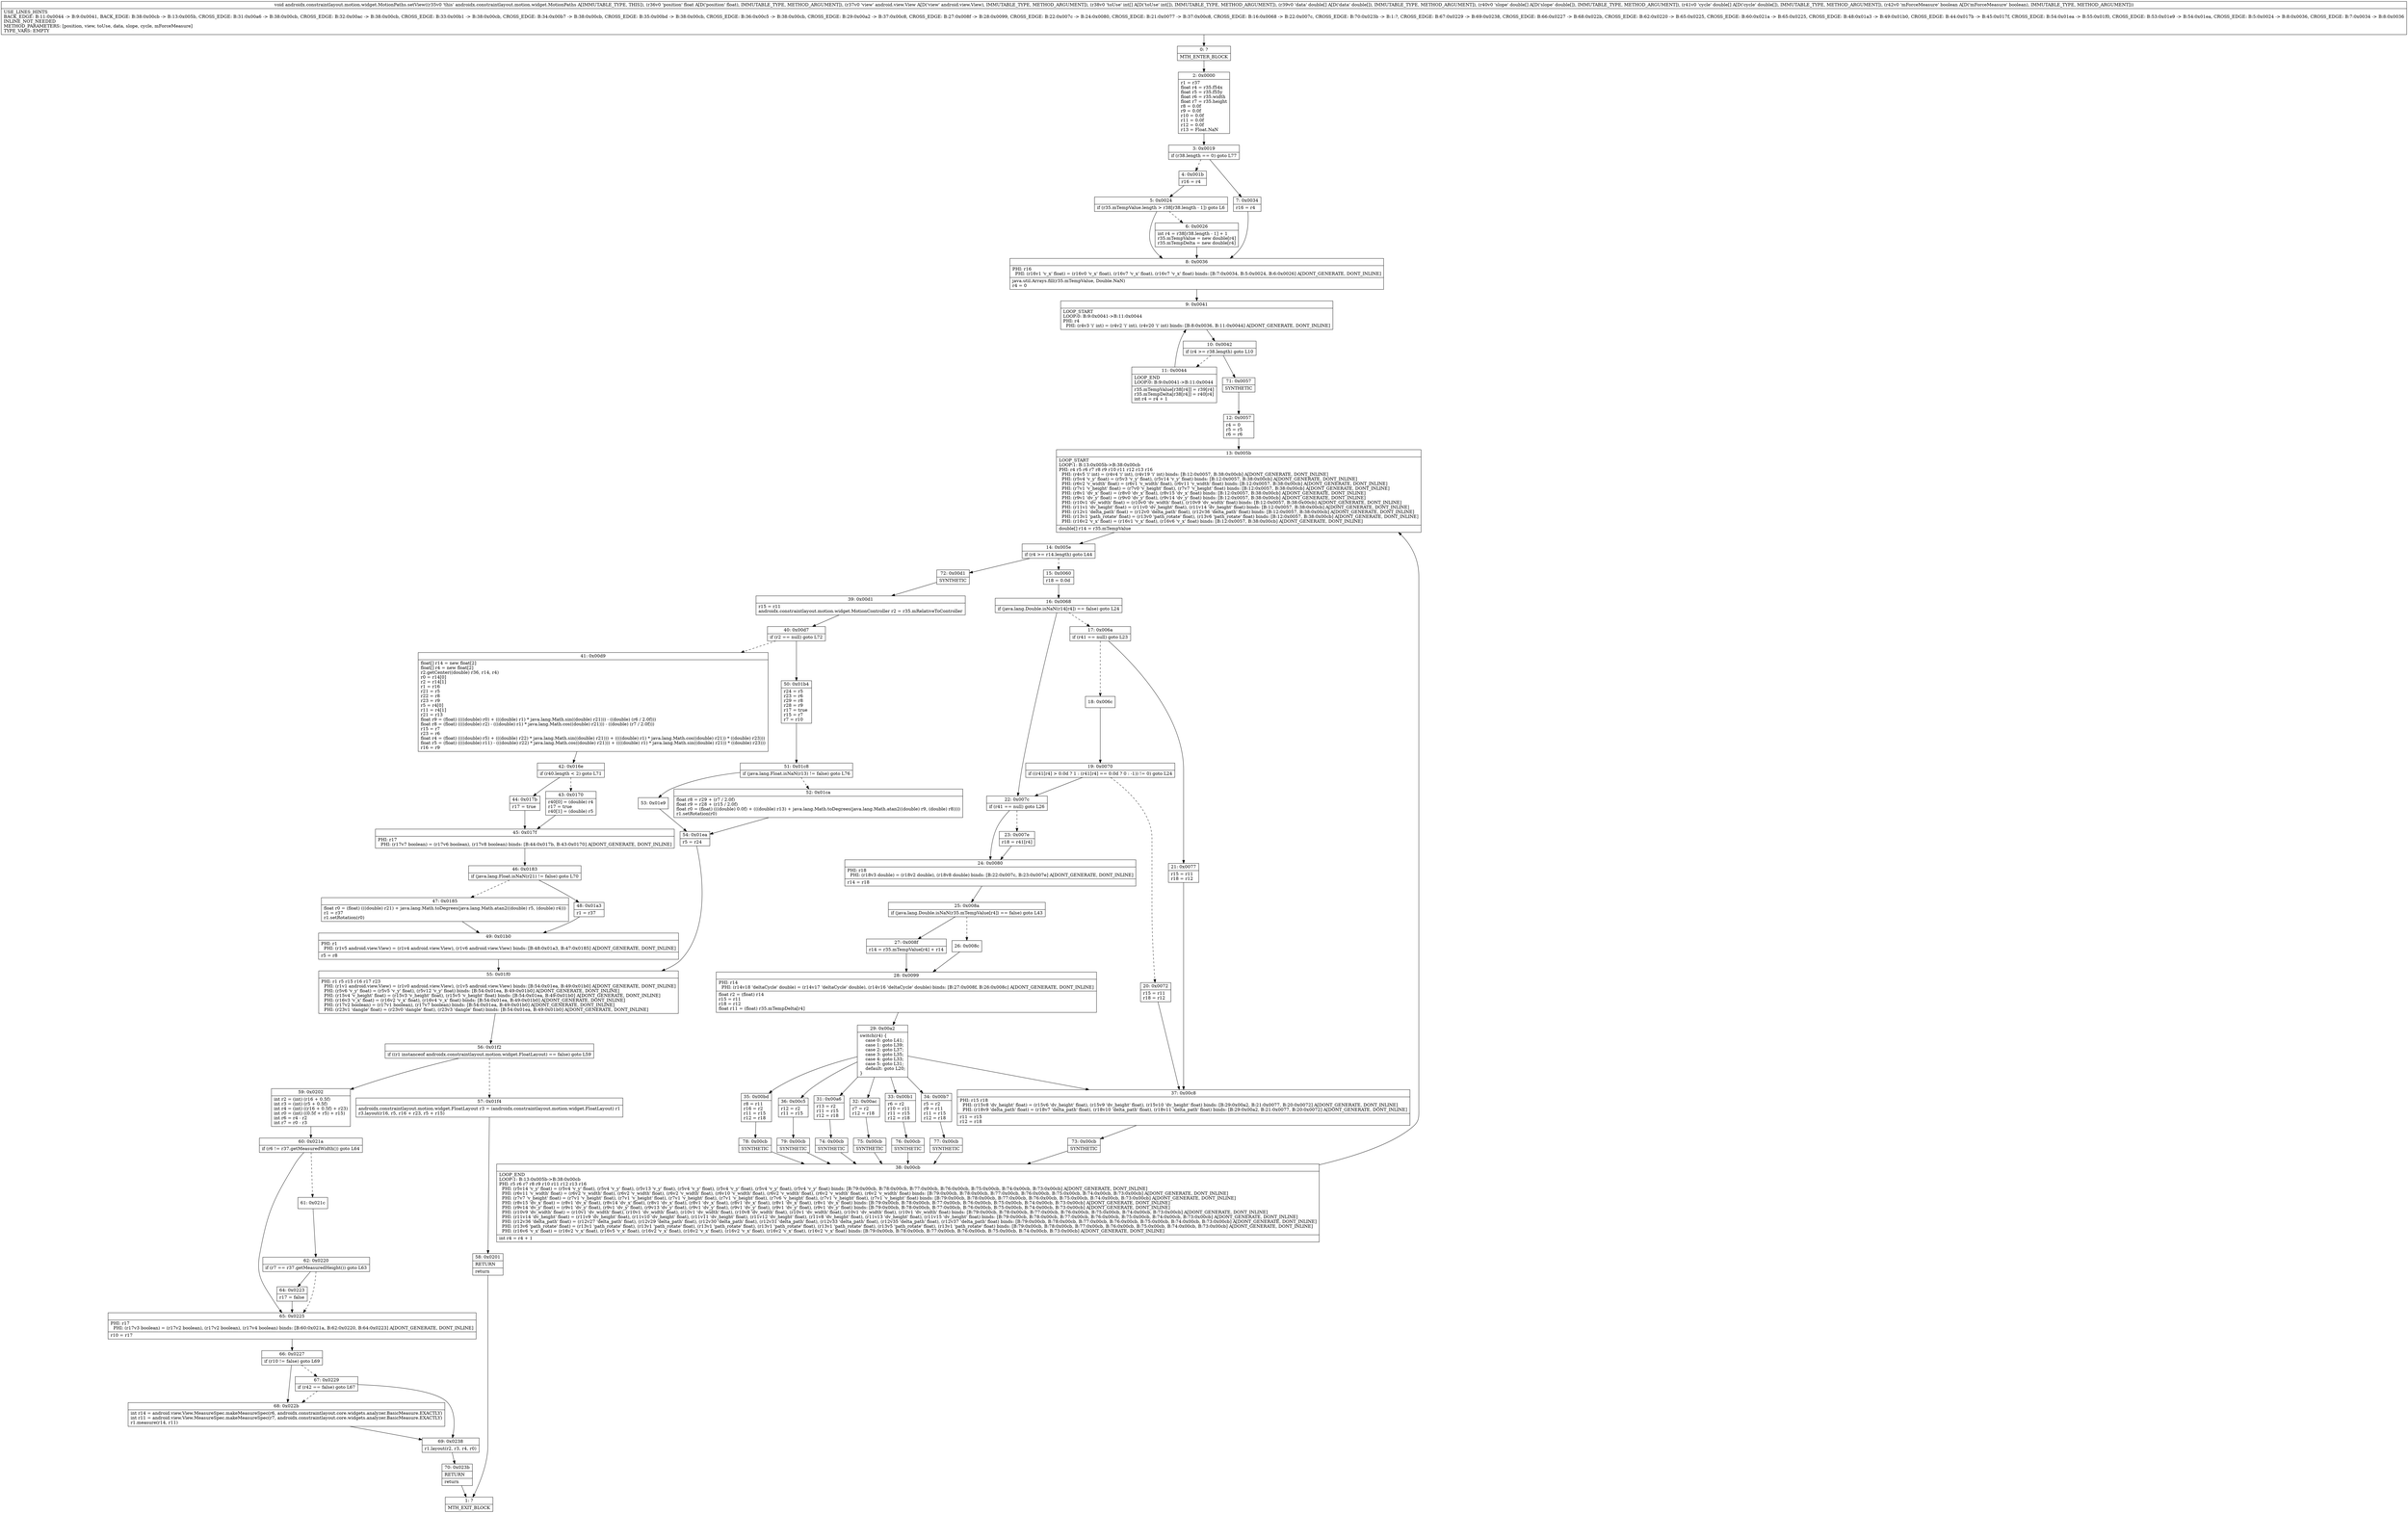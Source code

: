 digraph "CFG forandroidx.constraintlayout.motion.widget.MotionPaths.setView(FLandroid\/view\/View;[I[D[D[DZ)V" {
Node_0 [shape=record,label="{0\:\ ?|MTH_ENTER_BLOCK\l}"];
Node_2 [shape=record,label="{2\:\ 0x0000|r1 = r37\lfloat r4 = r35.f54x\lfloat r5 = r35.f55y\lfloat r6 = r35.width\lfloat r7 = r35.height\lr8 = 0.0f\lr9 = 0.0f\lr10 = 0.0f\lr11 = 0.0f\lr12 = 0.0f\lr13 = Float.NaN\l}"];
Node_3 [shape=record,label="{3\:\ 0x0019|if (r38.length == 0) goto L77\l}"];
Node_4 [shape=record,label="{4\:\ 0x001b|r16 = r4\l}"];
Node_5 [shape=record,label="{5\:\ 0x0024|if (r35.mTempValue.length \> r38[r38.length \- 1]) goto L6\l}"];
Node_6 [shape=record,label="{6\:\ 0x0026|int r4 = r38[r38.length \- 1] + 1\lr35.mTempValue = new double[r4]\lr35.mTempDelta = new double[r4]\l}"];
Node_8 [shape=record,label="{8\:\ 0x0036|PHI: r16 \l  PHI: (r16v1 'v_x' float) = (r16v0 'v_x' float), (r16v7 'v_x' float), (r16v7 'v_x' float) binds: [B:7:0x0034, B:5:0x0024, B:6:0x0026] A[DONT_GENERATE, DONT_INLINE]\l|java.util.Arrays.fill(r35.mTempValue, Double.NaN)\lr4 = 0\l}"];
Node_9 [shape=record,label="{9\:\ 0x0041|LOOP_START\lLOOP:0: B:9:0x0041\-\>B:11:0x0044\lPHI: r4 \l  PHI: (r4v3 'i' int) = (r4v2 'i' int), (r4v20 'i' int) binds: [B:8:0x0036, B:11:0x0044] A[DONT_GENERATE, DONT_INLINE]\l}"];
Node_10 [shape=record,label="{10\:\ 0x0042|if (r4 \>= r38.length) goto L10\l}"];
Node_11 [shape=record,label="{11\:\ 0x0044|LOOP_END\lLOOP:0: B:9:0x0041\-\>B:11:0x0044\l|r35.mTempValue[r38[r4]] = r39[r4]\lr35.mTempDelta[r38[r4]] = r40[r4]\lint r4 = r4 + 1\l}"];
Node_71 [shape=record,label="{71\:\ 0x0057|SYNTHETIC\l}"];
Node_12 [shape=record,label="{12\:\ 0x0057|r4 = 0\lr5 = r5\lr6 = r6\l}"];
Node_13 [shape=record,label="{13\:\ 0x005b|LOOP_START\lLOOP:1: B:13:0x005b\-\>B:38:0x00cb\lPHI: r4 r5 r6 r7 r8 r9 r10 r11 r12 r13 r16 \l  PHI: (r4v5 'i' int) = (r4v4 'i' int), (r4v19 'i' int) binds: [B:12:0x0057, B:38:0x00cb] A[DONT_GENERATE, DONT_INLINE]\l  PHI: (r5v4 'v_y' float) = (r5v3 'v_y' float), (r5v14 'v_y' float) binds: [B:12:0x0057, B:38:0x00cb] A[DONT_GENERATE, DONT_INLINE]\l  PHI: (r6v2 'v_width' float) = (r6v1 'v_width' float), (r6v11 'v_width' float) binds: [B:12:0x0057, B:38:0x00cb] A[DONT_GENERATE, DONT_INLINE]\l  PHI: (r7v1 'v_height' float) = (r7v0 'v_height' float), (r7v7 'v_height' float) binds: [B:12:0x0057, B:38:0x00cb] A[DONT_GENERATE, DONT_INLINE]\l  PHI: (r8v1 'dv_x' float) = (r8v0 'dv_x' float), (r8v15 'dv_x' float) binds: [B:12:0x0057, B:38:0x00cb] A[DONT_GENERATE, DONT_INLINE]\l  PHI: (r9v1 'dv_y' float) = (r9v0 'dv_y' float), (r9v14 'dv_y' float) binds: [B:12:0x0057, B:38:0x00cb] A[DONT_GENERATE, DONT_INLINE]\l  PHI: (r10v1 'dv_width' float) = (r10v0 'dv_width' float), (r10v9 'dv_width' float) binds: [B:12:0x0057, B:38:0x00cb] A[DONT_GENERATE, DONT_INLINE]\l  PHI: (r11v1 'dv_height' float) = (r11v0 'dv_height' float), (r11v14 'dv_height' float) binds: [B:12:0x0057, B:38:0x00cb] A[DONT_GENERATE, DONT_INLINE]\l  PHI: (r12v1 'delta_path' float) = (r12v0 'delta_path' float), (r12v36 'delta_path' float) binds: [B:12:0x0057, B:38:0x00cb] A[DONT_GENERATE, DONT_INLINE]\l  PHI: (r13v1 'path_rotate' float) = (r13v0 'path_rotate' float), (r13v6 'path_rotate' float) binds: [B:12:0x0057, B:38:0x00cb] A[DONT_GENERATE, DONT_INLINE]\l  PHI: (r16v2 'v_x' float) = (r16v1 'v_x' float), (r16v6 'v_x' float) binds: [B:12:0x0057, B:38:0x00cb] A[DONT_GENERATE, DONT_INLINE]\l|double[] r14 = r35.mTempValue\l}"];
Node_14 [shape=record,label="{14\:\ 0x005e|if (r4 \>= r14.length) goto L44\l}"];
Node_15 [shape=record,label="{15\:\ 0x0060|r18 = 0.0d\l}"];
Node_16 [shape=record,label="{16\:\ 0x0068|if (java.lang.Double.isNaN(r14[r4]) == false) goto L24\l}"];
Node_17 [shape=record,label="{17\:\ 0x006a|if (r41 == null) goto L23\l}"];
Node_18 [shape=record,label="{18\:\ 0x006c}"];
Node_19 [shape=record,label="{19\:\ 0x0070|if ((r41[r4] \> 0.0d ? 1 : (r41[r4] == 0.0d ? 0 : \-1)) != 0) goto L24\l}"];
Node_20 [shape=record,label="{20\:\ 0x0072|r15 = r11\lr18 = r12\l}"];
Node_37 [shape=record,label="{37\:\ 0x00c8|PHI: r15 r18 \l  PHI: (r15v8 'dv_height' float) = (r15v6 'dv_height' float), (r15v9 'dv_height' float), (r15v10 'dv_height' float) binds: [B:29:0x00a2, B:21:0x0077, B:20:0x0072] A[DONT_GENERATE, DONT_INLINE]\l  PHI: (r18v9 'delta_path' float) = (r18v7 'delta_path' float), (r18v10 'delta_path' float), (r18v11 'delta_path' float) binds: [B:29:0x00a2, B:21:0x0077, B:20:0x0072] A[DONT_GENERATE, DONT_INLINE]\l|r11 = r15\lr12 = r18\l}"];
Node_73 [shape=record,label="{73\:\ 0x00cb|SYNTHETIC\l}"];
Node_38 [shape=record,label="{38\:\ 0x00cb|LOOP_END\lLOOP:1: B:13:0x005b\-\>B:38:0x00cb\lPHI: r5 r6 r7 r8 r9 r10 r11 r12 r13 r16 \l  PHI: (r5v14 'v_y' float) = (r5v4 'v_y' float), (r5v4 'v_y' float), (r5v13 'v_y' float), (r5v4 'v_y' float), (r5v4 'v_y' float), (r5v4 'v_y' float), (r5v4 'v_y' float) binds: [B:79:0x00cb, B:78:0x00cb, B:77:0x00cb, B:76:0x00cb, B:75:0x00cb, B:74:0x00cb, B:73:0x00cb] A[DONT_GENERATE, DONT_INLINE]\l  PHI: (r6v11 'v_width' float) = (r6v2 'v_width' float), (r6v2 'v_width' float), (r6v2 'v_width' float), (r6v10 'v_width' float), (r6v2 'v_width' float), (r6v2 'v_width' float), (r6v2 'v_width' float) binds: [B:79:0x00cb, B:78:0x00cb, B:77:0x00cb, B:76:0x00cb, B:75:0x00cb, B:74:0x00cb, B:73:0x00cb] A[DONT_GENERATE, DONT_INLINE]\l  PHI: (r7v7 'v_height' float) = (r7v1 'v_height' float), (r7v1 'v_height' float), (r7v1 'v_height' float), (r7v1 'v_height' float), (r7v6 'v_height' float), (r7v1 'v_height' float), (r7v1 'v_height' float) binds: [B:79:0x00cb, B:78:0x00cb, B:77:0x00cb, B:76:0x00cb, B:75:0x00cb, B:74:0x00cb, B:73:0x00cb] A[DONT_GENERATE, DONT_INLINE]\l  PHI: (r8v15 'dv_x' float) = (r8v1 'dv_x' float), (r8v14 'dv_x' float), (r8v1 'dv_x' float), (r8v1 'dv_x' float), (r8v1 'dv_x' float), (r8v1 'dv_x' float), (r8v1 'dv_x' float) binds: [B:79:0x00cb, B:78:0x00cb, B:77:0x00cb, B:76:0x00cb, B:75:0x00cb, B:74:0x00cb, B:73:0x00cb] A[DONT_GENERATE, DONT_INLINE]\l  PHI: (r9v14 'dv_y' float) = (r9v1 'dv_y' float), (r9v1 'dv_y' float), (r9v13 'dv_y' float), (r9v1 'dv_y' float), (r9v1 'dv_y' float), (r9v1 'dv_y' float), (r9v1 'dv_y' float) binds: [B:79:0x00cb, B:78:0x00cb, B:77:0x00cb, B:76:0x00cb, B:75:0x00cb, B:74:0x00cb, B:73:0x00cb] A[DONT_GENERATE, DONT_INLINE]\l  PHI: (r10v9 'dv_width' float) = (r10v1 'dv_width' float), (r10v1 'dv_width' float), (r10v1 'dv_width' float), (r10v8 'dv_width' float), (r10v1 'dv_width' float), (r10v1 'dv_width' float), (r10v1 'dv_width' float) binds: [B:79:0x00cb, B:78:0x00cb, B:77:0x00cb, B:76:0x00cb, B:75:0x00cb, B:74:0x00cb, B:73:0x00cb] A[DONT_GENERATE, DONT_INLINE]\l  PHI: (r11v14 'dv_height' float) = (r11v9 'dv_height' float), (r11v10 'dv_height' float), (r11v11 'dv_height' float), (r11v12 'dv_height' float), (r11v8 'dv_height' float), (r11v13 'dv_height' float), (r11v15 'dv_height' float) binds: [B:79:0x00cb, B:78:0x00cb, B:77:0x00cb, B:76:0x00cb, B:75:0x00cb, B:74:0x00cb, B:73:0x00cb] A[DONT_GENERATE, DONT_INLINE]\l  PHI: (r12v36 'delta_path' float) = (r12v27 'delta_path' float), (r12v29 'delta_path' float), (r12v30 'delta_path' float), (r12v31 'delta_path' float), (r12v33 'delta_path' float), (r12v35 'delta_path' float), (r12v37 'delta_path' float) binds: [B:79:0x00cb, B:78:0x00cb, B:77:0x00cb, B:76:0x00cb, B:75:0x00cb, B:74:0x00cb, B:73:0x00cb] A[DONT_GENERATE, DONT_INLINE]\l  PHI: (r13v6 'path_rotate' float) = (r13v1 'path_rotate' float), (r13v1 'path_rotate' float), (r13v1 'path_rotate' float), (r13v1 'path_rotate' float), (r13v1 'path_rotate' float), (r13v5 'path_rotate' float), (r13v1 'path_rotate' float) binds: [B:79:0x00cb, B:78:0x00cb, B:77:0x00cb, B:76:0x00cb, B:75:0x00cb, B:74:0x00cb, B:73:0x00cb] A[DONT_GENERATE, DONT_INLINE]\l  PHI: (r16v6 'v_x' float) = (r16v2 'v_x' float), (r16v5 'v_x' float), (r16v2 'v_x' float), (r16v2 'v_x' float), (r16v2 'v_x' float), (r16v2 'v_x' float), (r16v2 'v_x' float) binds: [B:79:0x00cb, B:78:0x00cb, B:77:0x00cb, B:76:0x00cb, B:75:0x00cb, B:74:0x00cb, B:73:0x00cb] A[DONT_GENERATE, DONT_INLINE]\l|int r4 = r4 + 1\l}"];
Node_21 [shape=record,label="{21\:\ 0x0077|r15 = r11\lr18 = r12\l}"];
Node_22 [shape=record,label="{22\:\ 0x007c|if (r41 == null) goto L26\l}"];
Node_23 [shape=record,label="{23\:\ 0x007e|r18 = r41[r4]\l}"];
Node_24 [shape=record,label="{24\:\ 0x0080|PHI: r18 \l  PHI: (r18v3 double) = (r18v2 double), (r18v8 double) binds: [B:22:0x007c, B:23:0x007e] A[DONT_GENERATE, DONT_INLINE]\l|r14 = r18\l}"];
Node_25 [shape=record,label="{25\:\ 0x008a|if (java.lang.Double.isNaN(r35.mTempValue[r4]) == false) goto L43\l}"];
Node_26 [shape=record,label="{26\:\ 0x008c}"];
Node_28 [shape=record,label="{28\:\ 0x0099|PHI: r14 \l  PHI: (r14v18 'deltaCycle' double) = (r14v17 'deltaCycle' double), (r14v16 'deltaCycle' double) binds: [B:27:0x008f, B:26:0x008c] A[DONT_GENERATE, DONT_INLINE]\l|float r2 = (float) r14\lr15 = r11\lr18 = r12\lfloat r11 = (float) r35.mTempDelta[r4]\l}"];
Node_29 [shape=record,label="{29\:\ 0x00a2|switch(r4) \{\l    case 0: goto L41;\l    case 1: goto L39;\l    case 2: goto L37;\l    case 3: goto L35;\l    case 4: goto L33;\l    case 5: goto L31;\l    default: goto L20;\l\}\l}"];
Node_31 [shape=record,label="{31\:\ 0x00a6|r13 = r2\lr11 = r15\lr12 = r18\l}"];
Node_74 [shape=record,label="{74\:\ 0x00cb|SYNTHETIC\l}"];
Node_32 [shape=record,label="{32\:\ 0x00ac|r7 = r2\lr12 = r18\l}"];
Node_75 [shape=record,label="{75\:\ 0x00cb|SYNTHETIC\l}"];
Node_33 [shape=record,label="{33\:\ 0x00b1|r6 = r2\lr10 = r11\lr11 = r15\lr12 = r18\l}"];
Node_76 [shape=record,label="{76\:\ 0x00cb|SYNTHETIC\l}"];
Node_34 [shape=record,label="{34\:\ 0x00b7|r5 = r2\lr9 = r11\lr11 = r15\lr12 = r18\l}"];
Node_77 [shape=record,label="{77\:\ 0x00cb|SYNTHETIC\l}"];
Node_35 [shape=record,label="{35\:\ 0x00bd|r8 = r11\lr16 = r2\lr11 = r15\lr12 = r18\l}"];
Node_78 [shape=record,label="{78\:\ 0x00cb|SYNTHETIC\l}"];
Node_36 [shape=record,label="{36\:\ 0x00c5|r12 = r2\lr11 = r15\l}"];
Node_79 [shape=record,label="{79\:\ 0x00cb|SYNTHETIC\l}"];
Node_27 [shape=record,label="{27\:\ 0x008f|r14 = r35.mTempValue[r4] + r14\l}"];
Node_72 [shape=record,label="{72\:\ 0x00d1|SYNTHETIC\l}"];
Node_39 [shape=record,label="{39\:\ 0x00d1|r15 = r11\landroidx.constraintlayout.motion.widget.MotionController r2 = r35.mRelativeToController\l}"];
Node_40 [shape=record,label="{40\:\ 0x00d7|if (r2 == null) goto L72\l}"];
Node_41 [shape=record,label="{41\:\ 0x00d9|float[] r14 = new float[2]\lfloat[] r4 = new float[2]\lr2.getCenter((double) r36, r14, r4)\lr0 = r14[0]\lr2 = r14[1]\lr1 = r16\lr21 = r5\lr22 = r8\lr23 = r9\lr5 = r4[0]\lr11 = r4[1]\lr21 = r13\lfloat r9 = (float) ((((double) r0) + (((double) r1) * java.lang.Math.sin((double) r21))) \- ((double) (r6 \/ 2.0f)))\lfloat r8 = (float) ((((double) r2) \- (((double) r1) * java.lang.Math.cos((double) r21))) \- ((double) (r7 \/ 2.0f)))\lr15 = r7\lr23 = r6\lfloat r4 = (float) ((((double) r5) + (((double) r22) * java.lang.Math.sin((double) r21))) + ((((double) r1) * java.lang.Math.cos((double) r21)) * ((double) r23)))\lfloat r5 = (float) ((((double) r11) \- (((double) r22) * java.lang.Math.cos((double) r21))) + ((((double) r1) * java.lang.Math.sin((double) r21)) * ((double) r23)))\lr16 = r9\l}"];
Node_42 [shape=record,label="{42\:\ 0x016e|if (r40.length \< 2) goto L71\l}"];
Node_43 [shape=record,label="{43\:\ 0x0170|r40[0] = (double) r4\lr17 = true\lr40[1] = (double) r5\l}"];
Node_45 [shape=record,label="{45\:\ 0x017f|PHI: r17 \l  PHI: (r17v7 boolean) = (r17v6 boolean), (r17v8 boolean) binds: [B:44:0x017b, B:43:0x0170] A[DONT_GENERATE, DONT_INLINE]\l}"];
Node_46 [shape=record,label="{46\:\ 0x0183|if (java.lang.Float.isNaN(r21) != false) goto L70\l}"];
Node_47 [shape=record,label="{47\:\ 0x0185|float r0 = (float) (((double) r21) + java.lang.Math.toDegrees(java.lang.Math.atan2((double) r5, (double) r4)))\lr1 = r37\lr1.setRotation(r0)\l}"];
Node_49 [shape=record,label="{49\:\ 0x01b0|PHI: r1 \l  PHI: (r1v5 android.view.View) = (r1v4 android.view.View), (r1v6 android.view.View) binds: [B:48:0x01a3, B:47:0x0185] A[DONT_GENERATE, DONT_INLINE]\l|r5 = r8\l}"];
Node_55 [shape=record,label="{55\:\ 0x01f0|PHI: r1 r5 r15 r16 r17 r23 \l  PHI: (r1v1 android.view.View) = (r1v0 android.view.View), (r1v5 android.view.View) binds: [B:54:0x01ea, B:49:0x01b0] A[DONT_GENERATE, DONT_INLINE]\l  PHI: (r5v6 'v_y' float) = (r5v5 'v_y' float), (r5v12 'v_y' float) binds: [B:54:0x01ea, B:49:0x01b0] A[DONT_GENERATE, DONT_INLINE]\l  PHI: (r15v4 'v_height' float) = (r15v3 'v_height' float), (r15v5 'v_height' float) binds: [B:54:0x01ea, B:49:0x01b0] A[DONT_GENERATE, DONT_INLINE]\l  PHI: (r16v3 'v_x' float) = (r16v2 'v_x' float), (r16v4 'v_x' float) binds: [B:54:0x01ea, B:49:0x01b0] A[DONT_GENERATE, DONT_INLINE]\l  PHI: (r17v2 boolean) = (r17v1 boolean), (r17v7 boolean) binds: [B:54:0x01ea, B:49:0x01b0] A[DONT_GENERATE, DONT_INLINE]\l  PHI: (r23v1 'dangle' float) = (r23v0 'dangle' float), (r23v3 'dangle' float) binds: [B:54:0x01ea, B:49:0x01b0] A[DONT_GENERATE, DONT_INLINE]\l}"];
Node_56 [shape=record,label="{56\:\ 0x01f2|if ((r1 instanceof androidx.constraintlayout.motion.widget.FloatLayout) == false) goto L59\l}"];
Node_57 [shape=record,label="{57\:\ 0x01f4|androidx.constraintlayout.motion.widget.FloatLayout r3 = (androidx.constraintlayout.motion.widget.FloatLayout) r1\lr3.layout(r16, r5, r16 + r23, r5 + r15)\l}"];
Node_58 [shape=record,label="{58\:\ 0x0201|RETURN\l|return\l}"];
Node_1 [shape=record,label="{1\:\ ?|MTH_EXIT_BLOCK\l}"];
Node_59 [shape=record,label="{59\:\ 0x0202|int r2 = (int) (r16 + 0.5f)\lint r3 = (int) (r5 + 0.5f)\lint r4 = (int) ((r16 + 0.5f) + r23)\lint r0 = (int) ((0.5f + r5) + r15)\lint r6 = r4 \- r2\lint r7 = r0 \- r3\l}"];
Node_60 [shape=record,label="{60\:\ 0x021a|if (r6 != r37.getMeasuredWidth()) goto L64\l}"];
Node_61 [shape=record,label="{61\:\ 0x021c}"];
Node_62 [shape=record,label="{62\:\ 0x0220|if (r7 == r37.getMeasuredHeight()) goto L63\l}"];
Node_64 [shape=record,label="{64\:\ 0x0223|r17 = false\l}"];
Node_65 [shape=record,label="{65\:\ 0x0225|PHI: r17 \l  PHI: (r17v3 boolean) = (r17v2 boolean), (r17v2 boolean), (r17v4 boolean) binds: [B:60:0x021a, B:62:0x0220, B:64:0x0223] A[DONT_GENERATE, DONT_INLINE]\l|r10 = r17\l}"];
Node_66 [shape=record,label="{66\:\ 0x0227|if (r10 != false) goto L69\l}"];
Node_67 [shape=record,label="{67\:\ 0x0229|if (r42 == false) goto L67\l}"];
Node_69 [shape=record,label="{69\:\ 0x0238|r1.layout(r2, r3, r4, r0)\l}"];
Node_70 [shape=record,label="{70\:\ 0x023b|RETURN\l|return\l}"];
Node_68 [shape=record,label="{68\:\ 0x022b|int r14 = android.view.View.MeasureSpec.makeMeasureSpec(r6, androidx.constraintlayout.core.widgets.analyzer.BasicMeasure.EXACTLY)\lint r11 = android.view.View.MeasureSpec.makeMeasureSpec(r7, androidx.constraintlayout.core.widgets.analyzer.BasicMeasure.EXACTLY)\lr1.measure(r14, r11)\l}"];
Node_48 [shape=record,label="{48\:\ 0x01a3|r1 = r37\l}"];
Node_44 [shape=record,label="{44\:\ 0x017b|r17 = true\l}"];
Node_50 [shape=record,label="{50\:\ 0x01b4|r24 = r5\lr23 = r6\lr29 = r8\lr28 = r9\lr17 = true\lr15 = r7\lr7 = r10\l}"];
Node_51 [shape=record,label="{51\:\ 0x01c8|if (java.lang.Float.isNaN(r13) != false) goto L76\l}"];
Node_52 [shape=record,label="{52\:\ 0x01ca|float r8 = r29 + (r7 \/ 2.0f)\lfloat r9 = r28 + (r15 \/ 2.0f)\lfloat r0 = (float) (((double) 0.0f) + (((double) r13) + java.lang.Math.toDegrees(java.lang.Math.atan2((double) r9, (double) r8))))\lr1.setRotation(r0)\l}"];
Node_54 [shape=record,label="{54\:\ 0x01ea|r5 = r24\l}"];
Node_53 [shape=record,label="{53\:\ 0x01e9}"];
Node_7 [shape=record,label="{7\:\ 0x0034|r16 = r4\l}"];
MethodNode[shape=record,label="{void androidx.constraintlayout.motion.widget.MotionPaths.setView((r35v0 'this' androidx.constraintlayout.motion.widget.MotionPaths A[IMMUTABLE_TYPE, THIS]), (r36v0 'position' float A[D('position' float), IMMUTABLE_TYPE, METHOD_ARGUMENT]), (r37v0 'view' android.view.View A[D('view' android.view.View), IMMUTABLE_TYPE, METHOD_ARGUMENT]), (r38v0 'toUse' int[] A[D('toUse' int[]), IMMUTABLE_TYPE, METHOD_ARGUMENT]), (r39v0 'data' double[] A[D('data' double[]), IMMUTABLE_TYPE, METHOD_ARGUMENT]), (r40v0 'slope' double[] A[D('slope' double[]), IMMUTABLE_TYPE, METHOD_ARGUMENT]), (r41v0 'cycle' double[] A[D('cycle' double[]), IMMUTABLE_TYPE, METHOD_ARGUMENT]), (r42v0 'mForceMeasure' boolean A[D('mForceMeasure' boolean), IMMUTABLE_TYPE, METHOD_ARGUMENT]))  | USE_LINES_HINTS\lBACK_EDGE: B:11:0x0044 \-\> B:9:0x0041, BACK_EDGE: B:38:0x00cb \-\> B:13:0x005b, CROSS_EDGE: B:31:0x00a6 \-\> B:38:0x00cb, CROSS_EDGE: B:32:0x00ac \-\> B:38:0x00cb, CROSS_EDGE: B:33:0x00b1 \-\> B:38:0x00cb, CROSS_EDGE: B:34:0x00b7 \-\> B:38:0x00cb, CROSS_EDGE: B:35:0x00bd \-\> B:38:0x00cb, CROSS_EDGE: B:36:0x00c5 \-\> B:38:0x00cb, CROSS_EDGE: B:29:0x00a2 \-\> B:37:0x00c8, CROSS_EDGE: B:27:0x008f \-\> B:28:0x0099, CROSS_EDGE: B:22:0x007c \-\> B:24:0x0080, CROSS_EDGE: B:21:0x0077 \-\> B:37:0x00c8, CROSS_EDGE: B:16:0x0068 \-\> B:22:0x007c, CROSS_EDGE: B:70:0x023b \-\> B:1:?, CROSS_EDGE: B:67:0x0229 \-\> B:69:0x0238, CROSS_EDGE: B:66:0x0227 \-\> B:68:0x022b, CROSS_EDGE: B:62:0x0220 \-\> B:65:0x0225, CROSS_EDGE: B:60:0x021a \-\> B:65:0x0225, CROSS_EDGE: B:48:0x01a3 \-\> B:49:0x01b0, CROSS_EDGE: B:44:0x017b \-\> B:45:0x017f, CROSS_EDGE: B:54:0x01ea \-\> B:55:0x01f0, CROSS_EDGE: B:53:0x01e9 \-\> B:54:0x01ea, CROSS_EDGE: B:5:0x0024 \-\> B:8:0x0036, CROSS_EDGE: B:7:0x0034 \-\> B:8:0x0036\lINLINE_NOT_NEEDED\lMETHOD_PARAMETERS: [position, view, toUse, data, slope, cycle, mForceMeasure]\lTYPE_VARS: EMPTY\l}"];
MethodNode -> Node_0;Node_0 -> Node_2;
Node_2 -> Node_3;
Node_3 -> Node_4[style=dashed];
Node_3 -> Node_7;
Node_4 -> Node_5;
Node_5 -> Node_6[style=dashed];
Node_5 -> Node_8;
Node_6 -> Node_8;
Node_8 -> Node_9;
Node_9 -> Node_10;
Node_10 -> Node_11[style=dashed];
Node_10 -> Node_71;
Node_11 -> Node_9;
Node_71 -> Node_12;
Node_12 -> Node_13;
Node_13 -> Node_14;
Node_14 -> Node_15[style=dashed];
Node_14 -> Node_72;
Node_15 -> Node_16;
Node_16 -> Node_17[style=dashed];
Node_16 -> Node_22;
Node_17 -> Node_18[style=dashed];
Node_17 -> Node_21;
Node_18 -> Node_19;
Node_19 -> Node_20[style=dashed];
Node_19 -> Node_22;
Node_20 -> Node_37;
Node_37 -> Node_73;
Node_73 -> Node_38;
Node_38 -> Node_13;
Node_21 -> Node_37;
Node_22 -> Node_23[style=dashed];
Node_22 -> Node_24;
Node_23 -> Node_24;
Node_24 -> Node_25;
Node_25 -> Node_26[style=dashed];
Node_25 -> Node_27;
Node_26 -> Node_28;
Node_28 -> Node_29;
Node_29 -> Node_31;
Node_29 -> Node_32;
Node_29 -> Node_33;
Node_29 -> Node_34;
Node_29 -> Node_35;
Node_29 -> Node_36;
Node_29 -> Node_37;
Node_31 -> Node_74;
Node_74 -> Node_38;
Node_32 -> Node_75;
Node_75 -> Node_38;
Node_33 -> Node_76;
Node_76 -> Node_38;
Node_34 -> Node_77;
Node_77 -> Node_38;
Node_35 -> Node_78;
Node_78 -> Node_38;
Node_36 -> Node_79;
Node_79 -> Node_38;
Node_27 -> Node_28;
Node_72 -> Node_39;
Node_39 -> Node_40;
Node_40 -> Node_41[style=dashed];
Node_40 -> Node_50;
Node_41 -> Node_42;
Node_42 -> Node_43[style=dashed];
Node_42 -> Node_44;
Node_43 -> Node_45;
Node_45 -> Node_46;
Node_46 -> Node_47[style=dashed];
Node_46 -> Node_48;
Node_47 -> Node_49;
Node_49 -> Node_55;
Node_55 -> Node_56;
Node_56 -> Node_57[style=dashed];
Node_56 -> Node_59;
Node_57 -> Node_58;
Node_58 -> Node_1;
Node_59 -> Node_60;
Node_60 -> Node_61[style=dashed];
Node_60 -> Node_65;
Node_61 -> Node_62;
Node_62 -> Node_64;
Node_62 -> Node_65[style=dashed];
Node_64 -> Node_65;
Node_65 -> Node_66;
Node_66 -> Node_67[style=dashed];
Node_66 -> Node_68;
Node_67 -> Node_68[style=dashed];
Node_67 -> Node_69;
Node_69 -> Node_70;
Node_70 -> Node_1;
Node_68 -> Node_69;
Node_48 -> Node_49;
Node_44 -> Node_45;
Node_50 -> Node_51;
Node_51 -> Node_52[style=dashed];
Node_51 -> Node_53;
Node_52 -> Node_54;
Node_54 -> Node_55;
Node_53 -> Node_54;
Node_7 -> Node_8;
}

